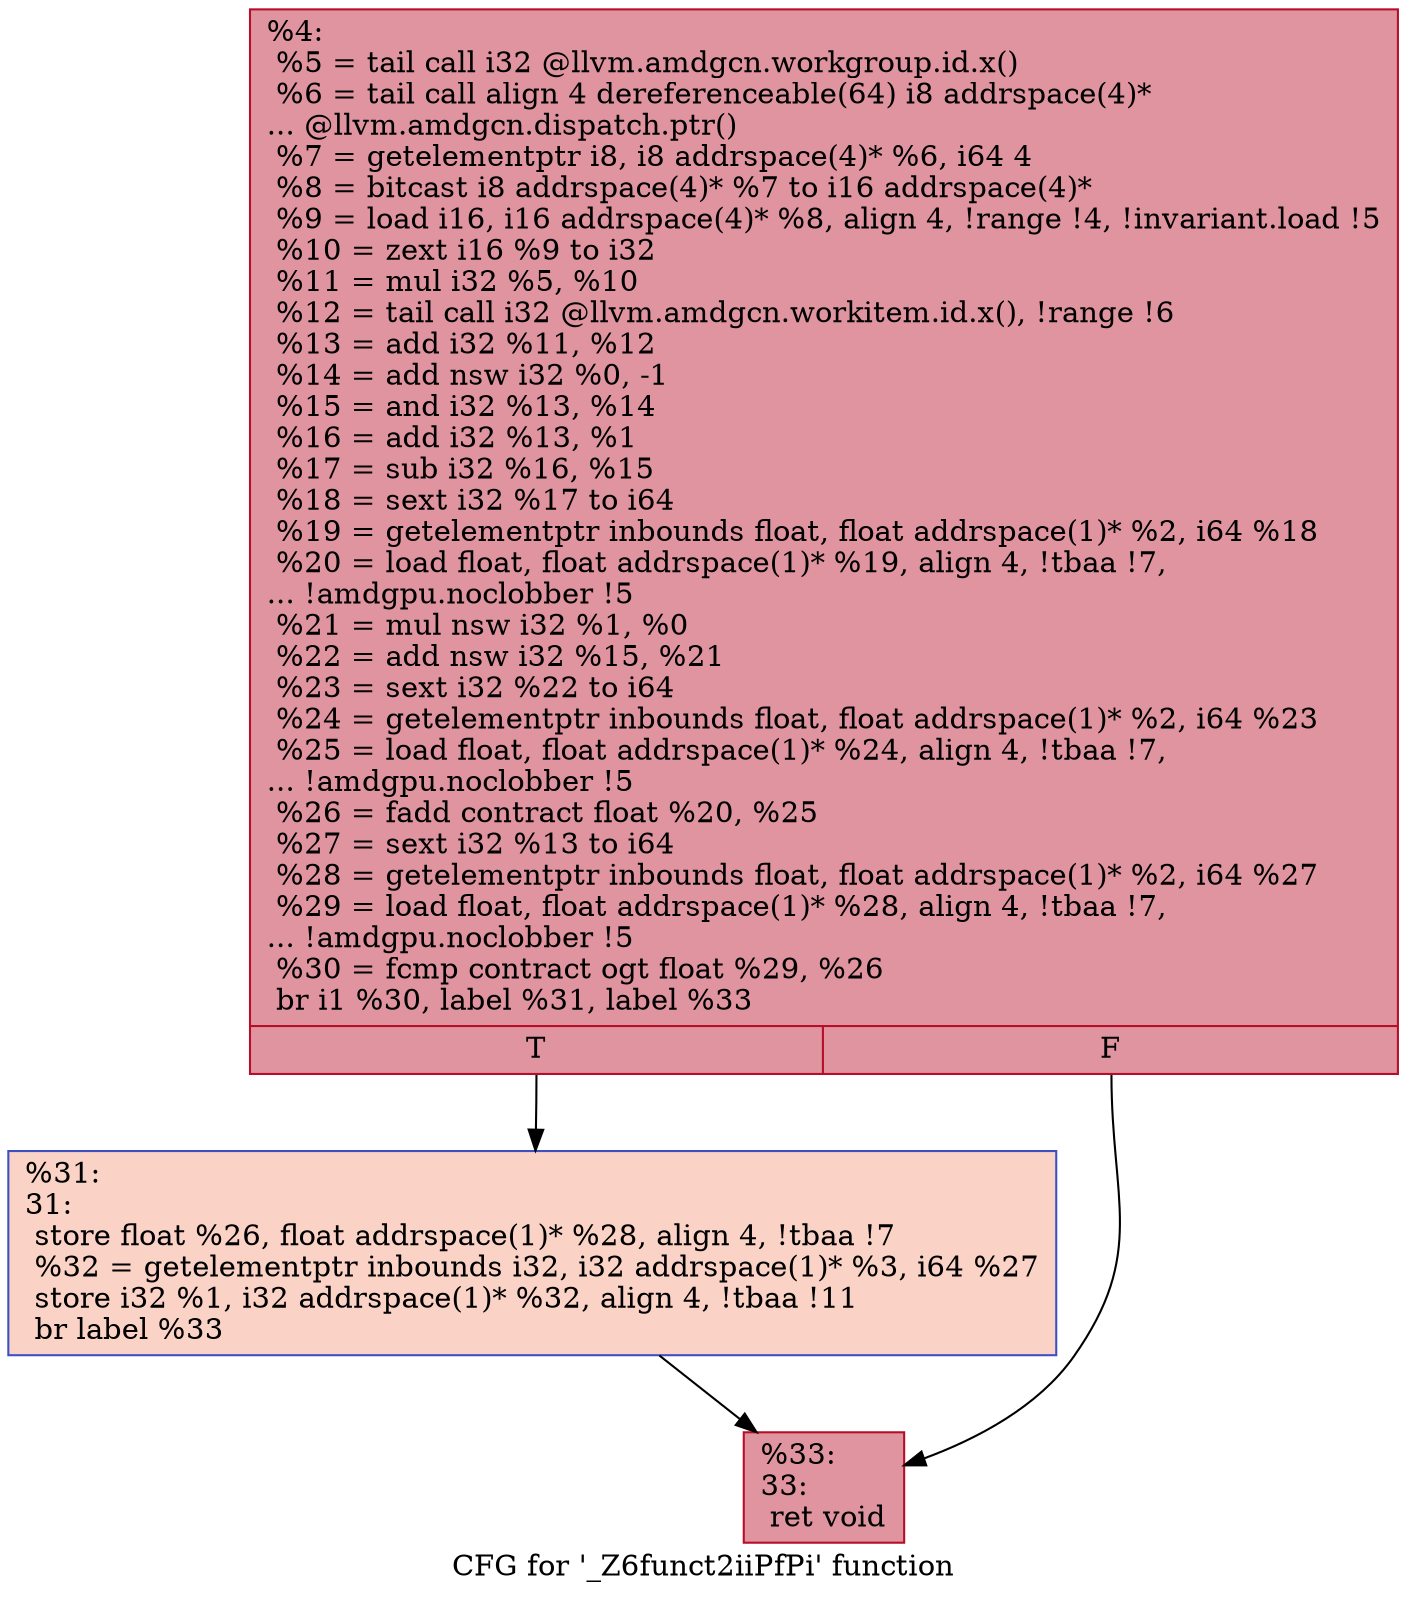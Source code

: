 digraph "CFG for '_Z6funct2iiPfPi' function" {
	label="CFG for '_Z6funct2iiPfPi' function";

	Node0x5ea0260 [shape=record,color="#b70d28ff", style=filled, fillcolor="#b70d2870",label="{%4:\l  %5 = tail call i32 @llvm.amdgcn.workgroup.id.x()\l  %6 = tail call align 4 dereferenceable(64) i8 addrspace(4)*\l... @llvm.amdgcn.dispatch.ptr()\l  %7 = getelementptr i8, i8 addrspace(4)* %6, i64 4\l  %8 = bitcast i8 addrspace(4)* %7 to i16 addrspace(4)*\l  %9 = load i16, i16 addrspace(4)* %8, align 4, !range !4, !invariant.load !5\l  %10 = zext i16 %9 to i32\l  %11 = mul i32 %5, %10\l  %12 = tail call i32 @llvm.amdgcn.workitem.id.x(), !range !6\l  %13 = add i32 %11, %12\l  %14 = add nsw i32 %0, -1\l  %15 = and i32 %13, %14\l  %16 = add i32 %13, %1\l  %17 = sub i32 %16, %15\l  %18 = sext i32 %17 to i64\l  %19 = getelementptr inbounds float, float addrspace(1)* %2, i64 %18\l  %20 = load float, float addrspace(1)* %19, align 4, !tbaa !7,\l... !amdgpu.noclobber !5\l  %21 = mul nsw i32 %1, %0\l  %22 = add nsw i32 %15, %21\l  %23 = sext i32 %22 to i64\l  %24 = getelementptr inbounds float, float addrspace(1)* %2, i64 %23\l  %25 = load float, float addrspace(1)* %24, align 4, !tbaa !7,\l... !amdgpu.noclobber !5\l  %26 = fadd contract float %20, %25\l  %27 = sext i32 %13 to i64\l  %28 = getelementptr inbounds float, float addrspace(1)* %2, i64 %27\l  %29 = load float, float addrspace(1)* %28, align 4, !tbaa !7,\l... !amdgpu.noclobber !5\l  %30 = fcmp contract ogt float %29, %26\l  br i1 %30, label %31, label %33\l|{<s0>T|<s1>F}}"];
	Node0x5ea0260:s0 -> Node0x5ea3900;
	Node0x5ea0260:s1 -> Node0x5ea3990;
	Node0x5ea3900 [shape=record,color="#3d50c3ff", style=filled, fillcolor="#f59c7d70",label="{%31:\l31:                                               \l  store float %26, float addrspace(1)* %28, align 4, !tbaa !7\l  %32 = getelementptr inbounds i32, i32 addrspace(1)* %3, i64 %27\l  store i32 %1, i32 addrspace(1)* %32, align 4, !tbaa !11\l  br label %33\l}"];
	Node0x5ea3900 -> Node0x5ea3990;
	Node0x5ea3990 [shape=record,color="#b70d28ff", style=filled, fillcolor="#b70d2870",label="{%33:\l33:                                               \l  ret void\l}"];
}
